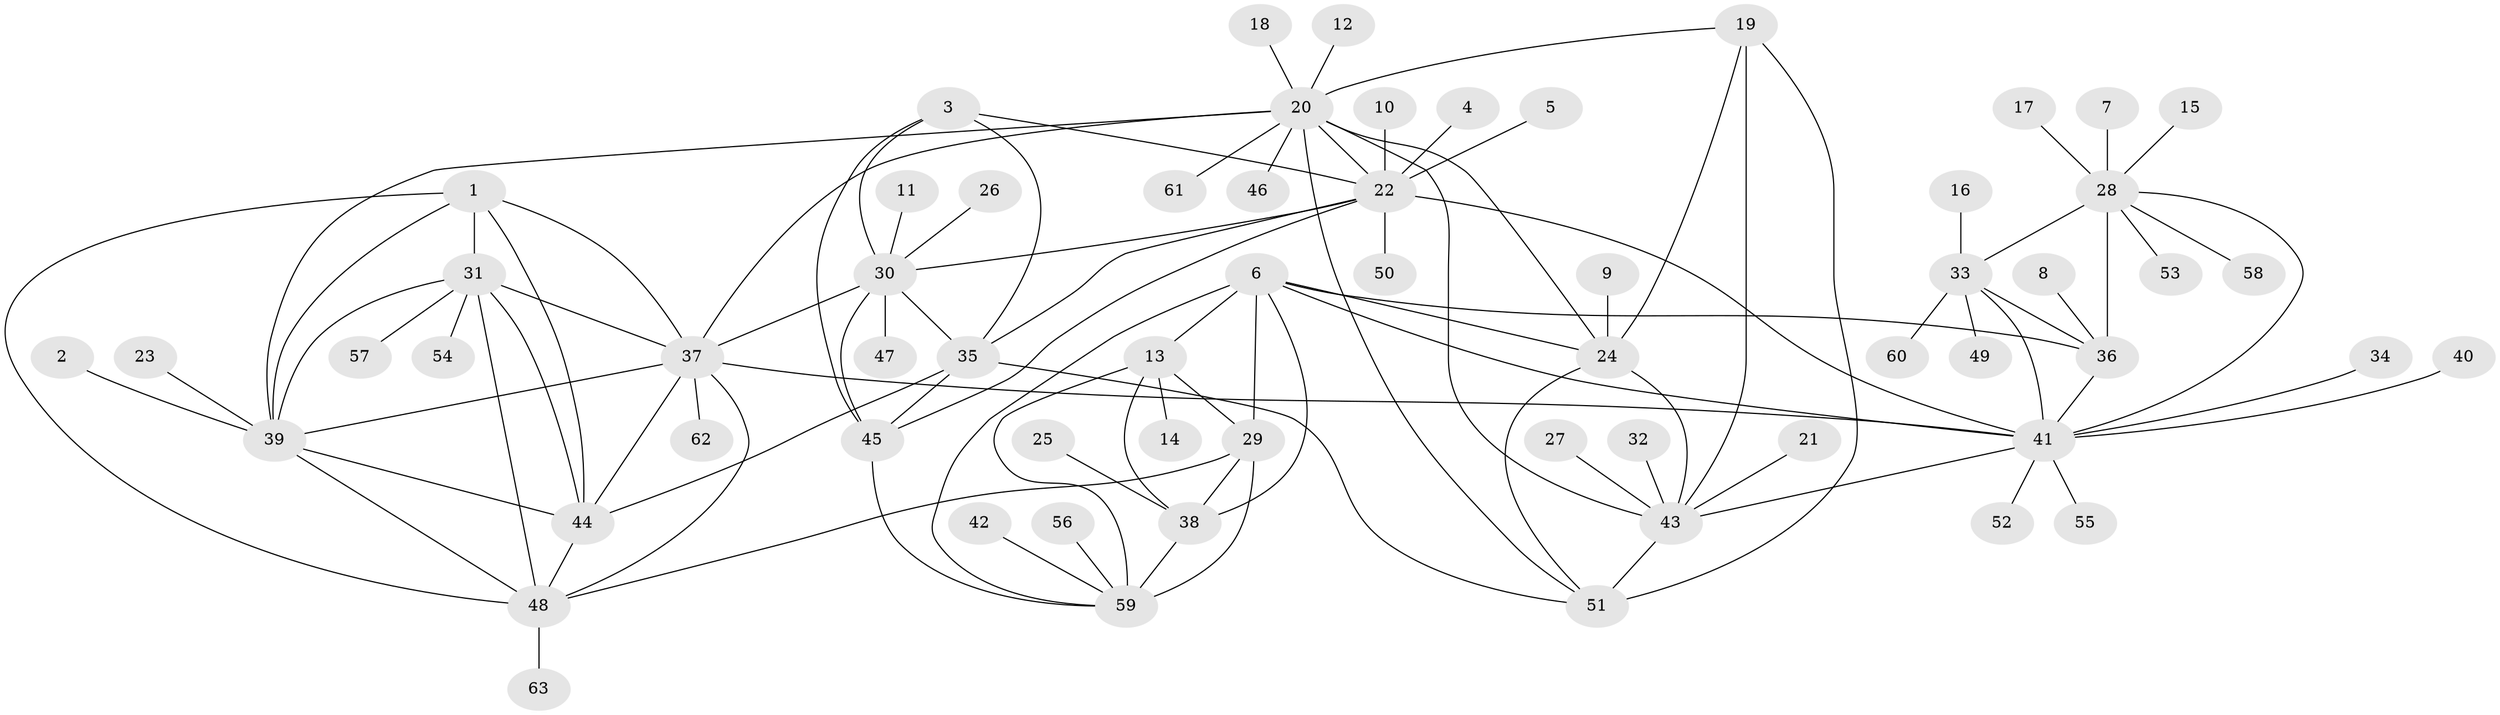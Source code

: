 // original degree distribution, {9: 0.07377049180327869, 7: 0.01639344262295082, 6: 0.03278688524590164, 15: 0.00819672131147541, 11: 0.00819672131147541, 8: 0.06557377049180328, 5: 0.01639344262295082, 10: 0.01639344262295082, 12: 0.00819672131147541, 1: 0.6229508196721312, 2: 0.10655737704918032, 3: 0.02459016393442623}
// Generated by graph-tools (version 1.1) at 2025/26/03/09/25 03:26:46]
// undirected, 63 vertices, 103 edges
graph export_dot {
graph [start="1"]
  node [color=gray90,style=filled];
  1;
  2;
  3;
  4;
  5;
  6;
  7;
  8;
  9;
  10;
  11;
  12;
  13;
  14;
  15;
  16;
  17;
  18;
  19;
  20;
  21;
  22;
  23;
  24;
  25;
  26;
  27;
  28;
  29;
  30;
  31;
  32;
  33;
  34;
  35;
  36;
  37;
  38;
  39;
  40;
  41;
  42;
  43;
  44;
  45;
  46;
  47;
  48;
  49;
  50;
  51;
  52;
  53;
  54;
  55;
  56;
  57;
  58;
  59;
  60;
  61;
  62;
  63;
  1 -- 31 [weight=1.0];
  1 -- 37 [weight=1.0];
  1 -- 39 [weight=1.0];
  1 -- 44 [weight=1.0];
  1 -- 48 [weight=1.0];
  2 -- 39 [weight=1.0];
  3 -- 22 [weight=2.0];
  3 -- 30 [weight=2.0];
  3 -- 35 [weight=2.0];
  3 -- 45 [weight=2.0];
  4 -- 22 [weight=1.0];
  5 -- 22 [weight=1.0];
  6 -- 13 [weight=1.0];
  6 -- 24 [weight=1.0];
  6 -- 29 [weight=1.0];
  6 -- 36 [weight=1.0];
  6 -- 38 [weight=1.0];
  6 -- 41 [weight=1.0];
  6 -- 59 [weight=2.0];
  7 -- 28 [weight=1.0];
  8 -- 36 [weight=1.0];
  9 -- 24 [weight=1.0];
  10 -- 22 [weight=1.0];
  11 -- 30 [weight=1.0];
  12 -- 20 [weight=1.0];
  13 -- 14 [weight=1.0];
  13 -- 29 [weight=1.0];
  13 -- 38 [weight=1.0];
  13 -- 59 [weight=2.0];
  15 -- 28 [weight=1.0];
  16 -- 33 [weight=1.0];
  17 -- 28 [weight=1.0];
  18 -- 20 [weight=1.0];
  19 -- 20 [weight=1.0];
  19 -- 24 [weight=1.0];
  19 -- 43 [weight=2.0];
  19 -- 51 [weight=1.0];
  20 -- 22 [weight=1.0];
  20 -- 24 [weight=1.0];
  20 -- 37 [weight=1.0];
  20 -- 39 [weight=1.0];
  20 -- 43 [weight=2.0];
  20 -- 46 [weight=1.0];
  20 -- 51 [weight=1.0];
  20 -- 61 [weight=1.0];
  21 -- 43 [weight=1.0];
  22 -- 30 [weight=1.0];
  22 -- 35 [weight=1.0];
  22 -- 41 [weight=1.0];
  22 -- 45 [weight=1.0];
  22 -- 50 [weight=1.0];
  23 -- 39 [weight=1.0];
  24 -- 43 [weight=2.0];
  24 -- 51 [weight=1.0];
  25 -- 38 [weight=1.0];
  26 -- 30 [weight=1.0];
  27 -- 43 [weight=1.0];
  28 -- 33 [weight=4.0];
  28 -- 36 [weight=2.0];
  28 -- 41 [weight=2.0];
  28 -- 53 [weight=1.0];
  28 -- 58 [weight=1.0];
  29 -- 38 [weight=1.0];
  29 -- 48 [weight=1.0];
  29 -- 59 [weight=2.0];
  30 -- 35 [weight=1.0];
  30 -- 37 [weight=1.0];
  30 -- 45 [weight=1.0];
  30 -- 47 [weight=1.0];
  31 -- 37 [weight=1.0];
  31 -- 39 [weight=1.0];
  31 -- 44 [weight=1.0];
  31 -- 48 [weight=1.0];
  31 -- 54 [weight=1.0];
  31 -- 57 [weight=1.0];
  32 -- 43 [weight=1.0];
  33 -- 36 [weight=2.0];
  33 -- 41 [weight=2.0];
  33 -- 49 [weight=1.0];
  33 -- 60 [weight=1.0];
  34 -- 41 [weight=1.0];
  35 -- 44 [weight=1.0];
  35 -- 45 [weight=1.0];
  35 -- 51 [weight=1.0];
  36 -- 41 [weight=1.0];
  37 -- 39 [weight=1.0];
  37 -- 41 [weight=1.0];
  37 -- 44 [weight=1.0];
  37 -- 48 [weight=1.0];
  37 -- 62 [weight=1.0];
  38 -- 59 [weight=2.0];
  39 -- 44 [weight=1.0];
  39 -- 48 [weight=1.0];
  40 -- 41 [weight=1.0];
  41 -- 43 [weight=1.0];
  41 -- 52 [weight=1.0];
  41 -- 55 [weight=1.0];
  42 -- 59 [weight=1.0];
  43 -- 51 [weight=2.0];
  44 -- 48 [weight=1.0];
  45 -- 59 [weight=1.0];
  48 -- 63 [weight=1.0];
  56 -- 59 [weight=1.0];
}
